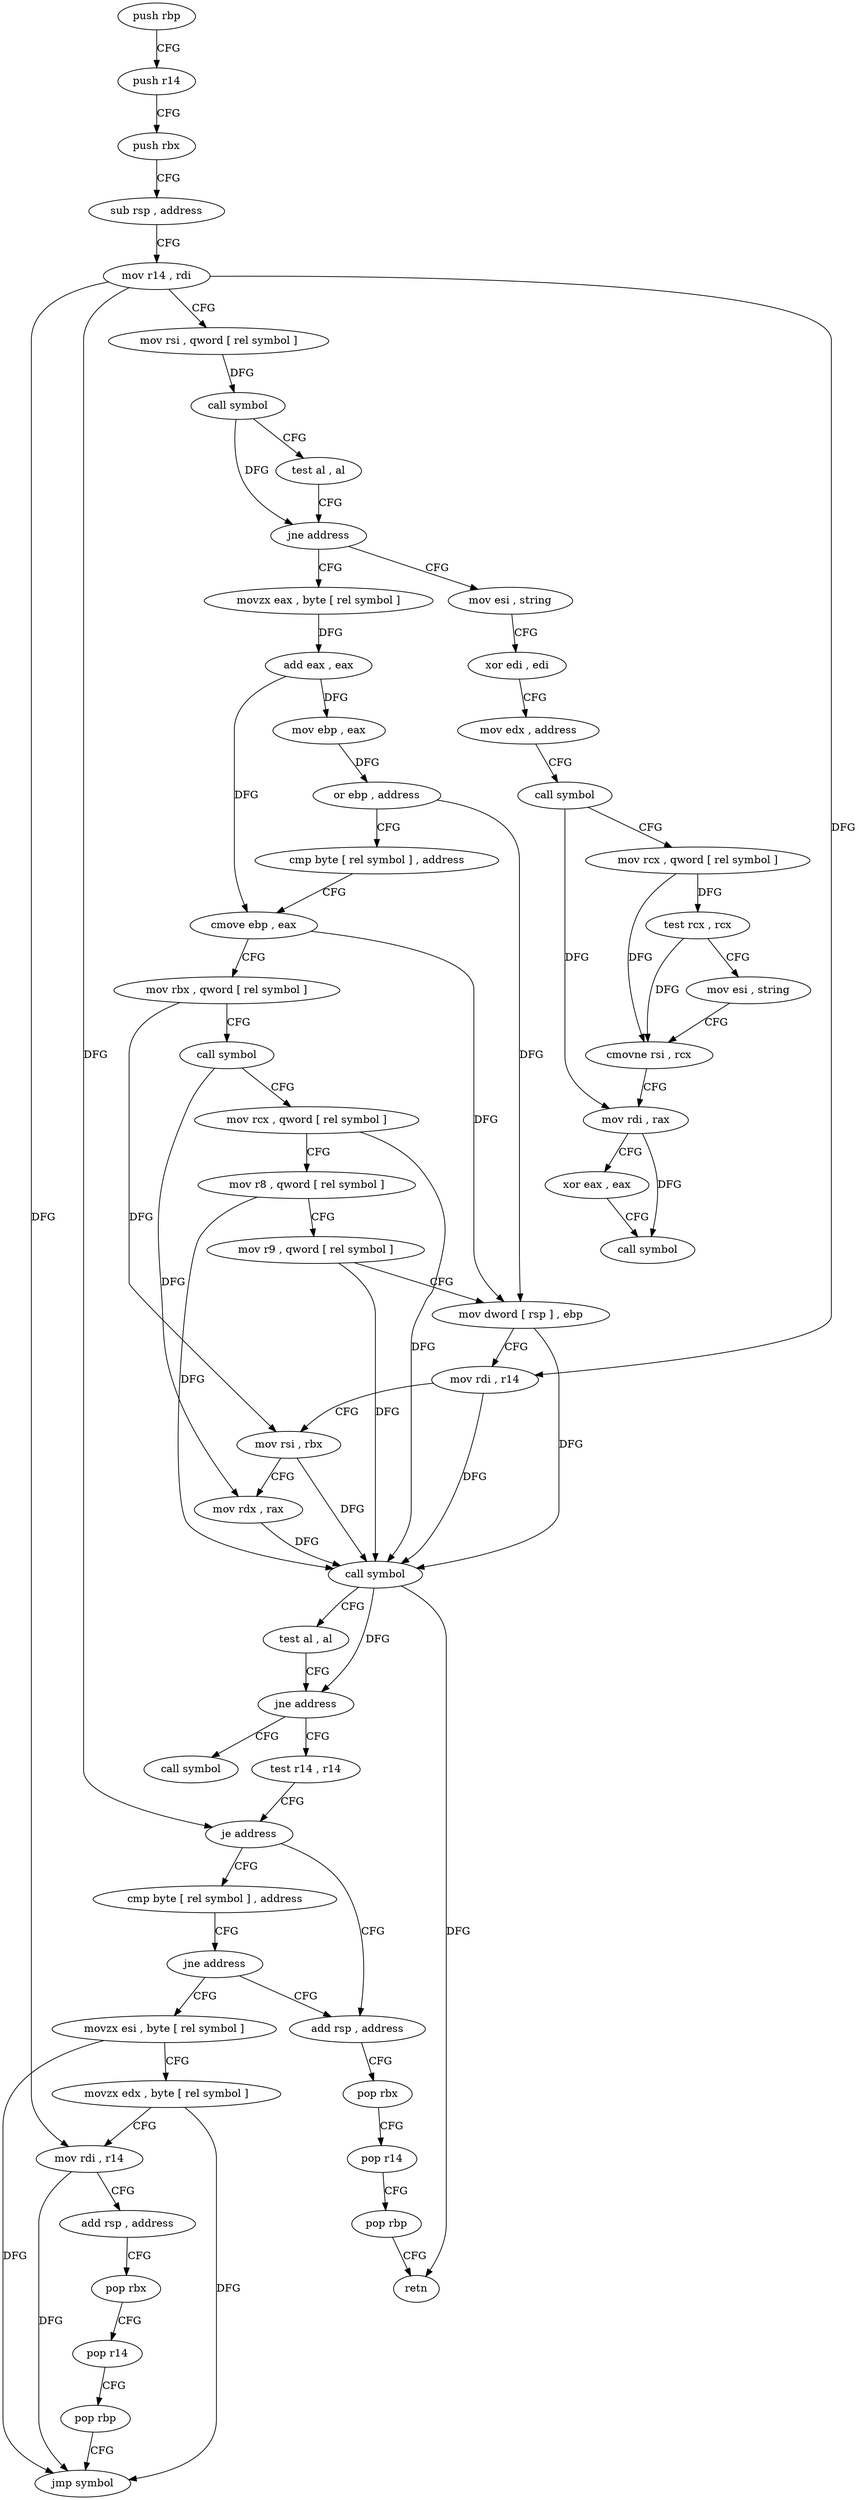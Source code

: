 digraph "func" {
"4215600" [label = "push rbp" ]
"4215601" [label = "push r14" ]
"4215603" [label = "push rbx" ]
"4215604" [label = "sub rsp , address" ]
"4215608" [label = "mov r14 , rdi" ]
"4215611" [label = "mov rsi , qword [ rel symbol ]" ]
"4215618" [label = "call symbol" ]
"4215623" [label = "test al , al" ]
"4215625" [label = "jne address" ]
"4215673" [label = "movzx eax , byte [ rel symbol ]" ]
"4215627" [label = "mov esi , string" ]
"4215680" [label = "add eax , eax" ]
"4215682" [label = "mov ebp , eax" ]
"4215684" [label = "or ebp , address" ]
"4215687" [label = "cmp byte [ rel symbol ] , address" ]
"4215694" [label = "cmove ebp , eax" ]
"4215697" [label = "mov rbx , qword [ rel symbol ]" ]
"4215704" [label = "call symbol" ]
"4215709" [label = "mov rcx , qword [ rel symbol ]" ]
"4215716" [label = "mov r8 , qword [ rel symbol ]" ]
"4215723" [label = "mov r9 , qword [ rel symbol ]" ]
"4215730" [label = "mov dword [ rsp ] , ebp" ]
"4215733" [label = "mov rdi , r14" ]
"4215736" [label = "mov rsi , rbx" ]
"4215739" [label = "mov rdx , rax" ]
"4215742" [label = "call symbol" ]
"4215747" [label = "test al , al" ]
"4215749" [label = "jne address" ]
"4215756" [label = "test r14 , r14" ]
"4215751" [label = "call symbol" ]
"4215632" [label = "xor edi , edi" ]
"4215634" [label = "mov edx , address" ]
"4215639" [label = "call symbol" ]
"4215644" [label = "mov rcx , qword [ rel symbol ]" ]
"4215651" [label = "test rcx , rcx" ]
"4215654" [label = "mov esi , string" ]
"4215659" [label = "cmovne rsi , rcx" ]
"4215663" [label = "mov rdi , rax" ]
"4215666" [label = "xor eax , eax" ]
"4215668" [label = "call symbol" ]
"4215759" [label = "je address" ]
"4215800" [label = "add rsp , address" ]
"4215761" [label = "cmp byte [ rel symbol ] , address" ]
"4215804" [label = "pop rbx" ]
"4215805" [label = "pop r14" ]
"4215807" [label = "pop rbp" ]
"4215808" [label = "retn" ]
"4215768" [label = "jne address" ]
"4215770" [label = "movzx esi , byte [ rel symbol ]" ]
"4215777" [label = "movzx edx , byte [ rel symbol ]" ]
"4215784" [label = "mov rdi , r14" ]
"4215787" [label = "add rsp , address" ]
"4215791" [label = "pop rbx" ]
"4215792" [label = "pop r14" ]
"4215794" [label = "pop rbp" ]
"4215795" [label = "jmp symbol" ]
"4215600" -> "4215601" [ label = "CFG" ]
"4215601" -> "4215603" [ label = "CFG" ]
"4215603" -> "4215604" [ label = "CFG" ]
"4215604" -> "4215608" [ label = "CFG" ]
"4215608" -> "4215611" [ label = "CFG" ]
"4215608" -> "4215733" [ label = "DFG" ]
"4215608" -> "4215759" [ label = "DFG" ]
"4215608" -> "4215784" [ label = "DFG" ]
"4215611" -> "4215618" [ label = "DFG" ]
"4215618" -> "4215623" [ label = "CFG" ]
"4215618" -> "4215625" [ label = "DFG" ]
"4215623" -> "4215625" [ label = "CFG" ]
"4215625" -> "4215673" [ label = "CFG" ]
"4215625" -> "4215627" [ label = "CFG" ]
"4215673" -> "4215680" [ label = "DFG" ]
"4215627" -> "4215632" [ label = "CFG" ]
"4215680" -> "4215682" [ label = "DFG" ]
"4215680" -> "4215694" [ label = "DFG" ]
"4215682" -> "4215684" [ label = "DFG" ]
"4215684" -> "4215687" [ label = "CFG" ]
"4215684" -> "4215730" [ label = "DFG" ]
"4215687" -> "4215694" [ label = "CFG" ]
"4215694" -> "4215697" [ label = "CFG" ]
"4215694" -> "4215730" [ label = "DFG" ]
"4215697" -> "4215704" [ label = "CFG" ]
"4215697" -> "4215736" [ label = "DFG" ]
"4215704" -> "4215709" [ label = "CFG" ]
"4215704" -> "4215739" [ label = "DFG" ]
"4215709" -> "4215716" [ label = "CFG" ]
"4215709" -> "4215742" [ label = "DFG" ]
"4215716" -> "4215723" [ label = "CFG" ]
"4215716" -> "4215742" [ label = "DFG" ]
"4215723" -> "4215730" [ label = "CFG" ]
"4215723" -> "4215742" [ label = "DFG" ]
"4215730" -> "4215733" [ label = "CFG" ]
"4215730" -> "4215742" [ label = "DFG" ]
"4215733" -> "4215736" [ label = "CFG" ]
"4215733" -> "4215742" [ label = "DFG" ]
"4215736" -> "4215739" [ label = "CFG" ]
"4215736" -> "4215742" [ label = "DFG" ]
"4215739" -> "4215742" [ label = "DFG" ]
"4215742" -> "4215747" [ label = "CFG" ]
"4215742" -> "4215749" [ label = "DFG" ]
"4215742" -> "4215808" [ label = "DFG" ]
"4215747" -> "4215749" [ label = "CFG" ]
"4215749" -> "4215756" [ label = "CFG" ]
"4215749" -> "4215751" [ label = "CFG" ]
"4215756" -> "4215759" [ label = "CFG" ]
"4215632" -> "4215634" [ label = "CFG" ]
"4215634" -> "4215639" [ label = "CFG" ]
"4215639" -> "4215644" [ label = "CFG" ]
"4215639" -> "4215663" [ label = "DFG" ]
"4215644" -> "4215651" [ label = "DFG" ]
"4215644" -> "4215659" [ label = "DFG" ]
"4215651" -> "4215654" [ label = "CFG" ]
"4215651" -> "4215659" [ label = "DFG" ]
"4215654" -> "4215659" [ label = "CFG" ]
"4215659" -> "4215663" [ label = "CFG" ]
"4215663" -> "4215666" [ label = "CFG" ]
"4215663" -> "4215668" [ label = "DFG" ]
"4215666" -> "4215668" [ label = "CFG" ]
"4215759" -> "4215800" [ label = "CFG" ]
"4215759" -> "4215761" [ label = "CFG" ]
"4215800" -> "4215804" [ label = "CFG" ]
"4215761" -> "4215768" [ label = "CFG" ]
"4215804" -> "4215805" [ label = "CFG" ]
"4215805" -> "4215807" [ label = "CFG" ]
"4215807" -> "4215808" [ label = "CFG" ]
"4215768" -> "4215800" [ label = "CFG" ]
"4215768" -> "4215770" [ label = "CFG" ]
"4215770" -> "4215777" [ label = "CFG" ]
"4215770" -> "4215795" [ label = "DFG" ]
"4215777" -> "4215784" [ label = "CFG" ]
"4215777" -> "4215795" [ label = "DFG" ]
"4215784" -> "4215787" [ label = "CFG" ]
"4215784" -> "4215795" [ label = "DFG" ]
"4215787" -> "4215791" [ label = "CFG" ]
"4215791" -> "4215792" [ label = "CFG" ]
"4215792" -> "4215794" [ label = "CFG" ]
"4215794" -> "4215795" [ label = "CFG" ]
}
